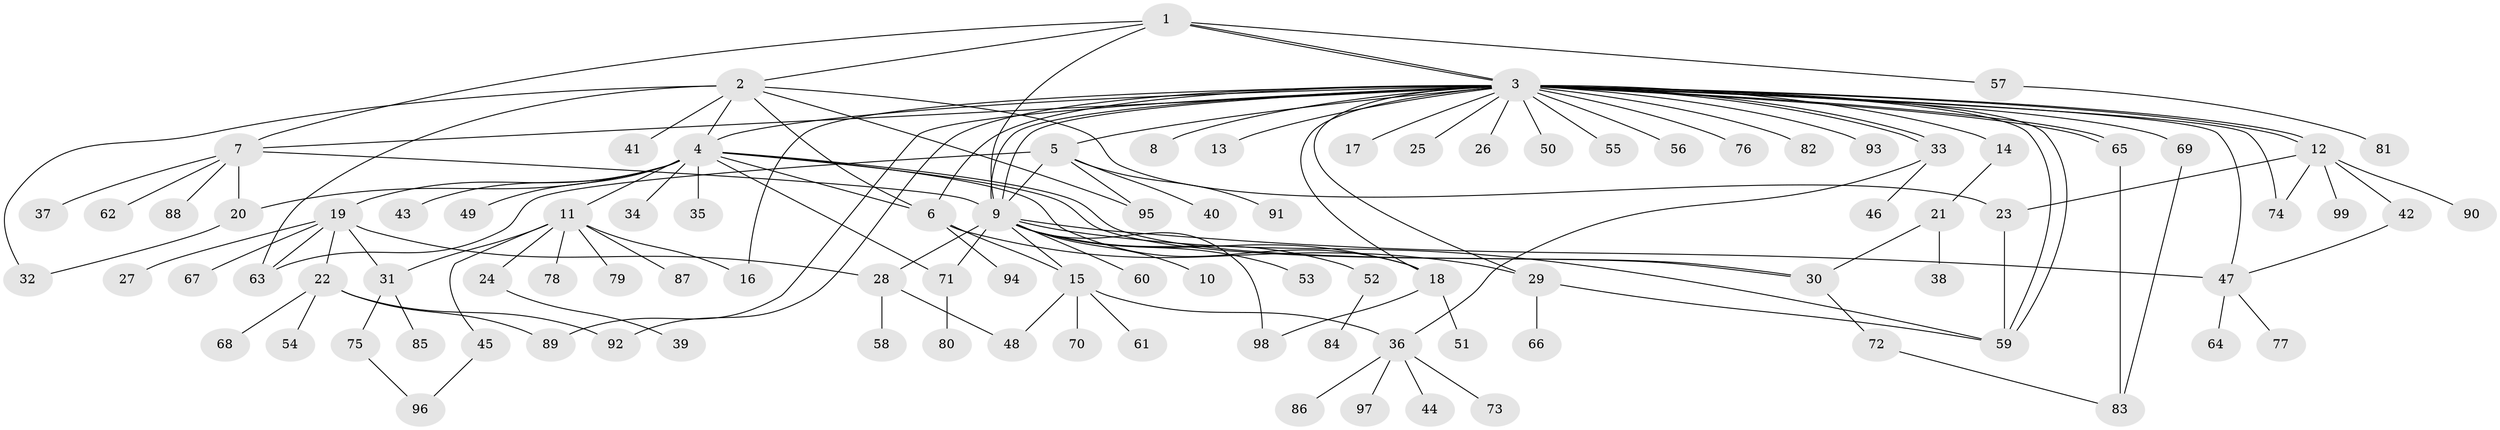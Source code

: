 // Generated by graph-tools (version 1.1) at 2025/01/03/09/25 03:01:54]
// undirected, 99 vertices, 141 edges
graph export_dot {
graph [start="1"]
  node [color=gray90,style=filled];
  1;
  2;
  3;
  4;
  5;
  6;
  7;
  8;
  9;
  10;
  11;
  12;
  13;
  14;
  15;
  16;
  17;
  18;
  19;
  20;
  21;
  22;
  23;
  24;
  25;
  26;
  27;
  28;
  29;
  30;
  31;
  32;
  33;
  34;
  35;
  36;
  37;
  38;
  39;
  40;
  41;
  42;
  43;
  44;
  45;
  46;
  47;
  48;
  49;
  50;
  51;
  52;
  53;
  54;
  55;
  56;
  57;
  58;
  59;
  60;
  61;
  62;
  63;
  64;
  65;
  66;
  67;
  68;
  69;
  70;
  71;
  72;
  73;
  74;
  75;
  76;
  77;
  78;
  79;
  80;
  81;
  82;
  83;
  84;
  85;
  86;
  87;
  88;
  89;
  90;
  91;
  92;
  93;
  94;
  95;
  96;
  97;
  98;
  99;
  1 -- 2;
  1 -- 3;
  1 -- 3;
  1 -- 7;
  1 -- 9;
  1 -- 57;
  2 -- 4;
  2 -- 6;
  2 -- 23;
  2 -- 32;
  2 -- 41;
  2 -- 63;
  2 -- 95;
  3 -- 4;
  3 -- 5;
  3 -- 6;
  3 -- 7;
  3 -- 8;
  3 -- 9;
  3 -- 9;
  3 -- 12;
  3 -- 12;
  3 -- 13;
  3 -- 14;
  3 -- 16;
  3 -- 17;
  3 -- 18;
  3 -- 25;
  3 -- 26;
  3 -- 29;
  3 -- 33;
  3 -- 33;
  3 -- 47;
  3 -- 50;
  3 -- 55;
  3 -- 56;
  3 -- 59;
  3 -- 59;
  3 -- 65;
  3 -- 65;
  3 -- 69;
  3 -- 74;
  3 -- 76;
  3 -- 82;
  3 -- 89;
  3 -- 92;
  3 -- 93;
  4 -- 6;
  4 -- 11;
  4 -- 18;
  4 -- 19;
  4 -- 20;
  4 -- 30;
  4 -- 30;
  4 -- 34;
  4 -- 35;
  4 -- 43;
  4 -- 49;
  4 -- 71;
  5 -- 9;
  5 -- 40;
  5 -- 63;
  5 -- 91;
  5 -- 95;
  6 -- 15;
  6 -- 29;
  6 -- 94;
  7 -- 9;
  7 -- 20;
  7 -- 37;
  7 -- 62;
  7 -- 88;
  9 -- 10;
  9 -- 15;
  9 -- 18;
  9 -- 28;
  9 -- 47;
  9 -- 52;
  9 -- 53;
  9 -- 59;
  9 -- 60;
  9 -- 71;
  9 -- 98;
  11 -- 16;
  11 -- 24;
  11 -- 31;
  11 -- 45;
  11 -- 78;
  11 -- 79;
  11 -- 87;
  12 -- 23;
  12 -- 42;
  12 -- 74;
  12 -- 90;
  12 -- 99;
  14 -- 21;
  15 -- 36;
  15 -- 48;
  15 -- 61;
  15 -- 70;
  18 -- 51;
  18 -- 98;
  19 -- 22;
  19 -- 27;
  19 -- 28;
  19 -- 31;
  19 -- 63;
  19 -- 67;
  20 -- 32;
  21 -- 30;
  21 -- 38;
  22 -- 54;
  22 -- 68;
  22 -- 89;
  22 -- 92;
  23 -- 59;
  24 -- 39;
  28 -- 48;
  28 -- 58;
  29 -- 59;
  29 -- 66;
  30 -- 72;
  31 -- 75;
  31 -- 85;
  33 -- 36;
  33 -- 46;
  36 -- 44;
  36 -- 73;
  36 -- 86;
  36 -- 97;
  42 -- 47;
  45 -- 96;
  47 -- 64;
  47 -- 77;
  52 -- 84;
  57 -- 81;
  65 -- 83;
  69 -- 83;
  71 -- 80;
  72 -- 83;
  75 -- 96;
}
